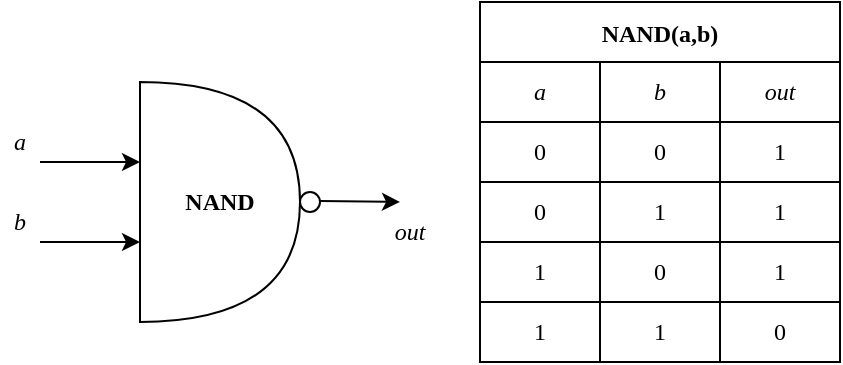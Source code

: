 <mxfile version="20.0.1" type="github"><diagram id="3jalGjM3zYfUPMl8KjoZ" name="Page-1"><mxGraphModel dx="946" dy="587" grid="1" gridSize="10" guides="1" tooltips="1" connect="1" arrows="1" fold="1" page="1" pageScale="1" pageWidth="850" pageHeight="1100" math="0" shadow="0"><root><mxCell id="0"/><mxCell id="1" parent="0"/><mxCell id="t0tzM6ASqdTErQoYh5fO-1" value="NAND(a,b)" style="shape=table;startSize=30;container=1;collapsible=0;childLayout=tableLayout;fontFamily=JetBrains Mono;fontStyle=1" vertex="1" parent="1"><mxGeometry x="440" y="80" width="180" height="180" as="geometry"/></mxCell><mxCell id="t0tzM6ASqdTErQoYh5fO-2" value="" style="shape=tableRow;horizontal=0;startSize=0;swimlaneHead=0;swimlaneBody=0;top=0;left=0;bottom=0;right=0;collapsible=0;dropTarget=0;fillColor=none;points=[[0,0.5],[1,0.5]];portConstraint=eastwest;" vertex="1" parent="t0tzM6ASqdTErQoYh5fO-1"><mxGeometry y="30" width="180" height="30" as="geometry"/></mxCell><mxCell id="t0tzM6ASqdTErQoYh5fO-3" value="a" style="shape=partialRectangle;html=1;whiteSpace=wrap;connectable=0;overflow=hidden;fillColor=none;top=0;left=0;bottom=0;right=0;pointerEvents=1;fontFamily=JetBrains Mono;fontStyle=2" vertex="1" parent="t0tzM6ASqdTErQoYh5fO-2"><mxGeometry width="60" height="30" as="geometry"><mxRectangle width="60" height="30" as="alternateBounds"/></mxGeometry></mxCell><mxCell id="t0tzM6ASqdTErQoYh5fO-4" value="b" style="shape=partialRectangle;html=1;whiteSpace=wrap;connectable=0;overflow=hidden;fillColor=none;top=0;left=0;bottom=0;right=0;pointerEvents=1;fontFamily=JetBrains Mono;fontStyle=2" vertex="1" parent="t0tzM6ASqdTErQoYh5fO-2"><mxGeometry x="60" width="60" height="30" as="geometry"><mxRectangle width="60" height="30" as="alternateBounds"/></mxGeometry></mxCell><mxCell id="t0tzM6ASqdTErQoYh5fO-5" value="out" style="shape=partialRectangle;html=1;whiteSpace=wrap;connectable=0;overflow=hidden;fillColor=none;top=0;left=0;bottom=0;right=0;pointerEvents=1;fontFamily=JetBrains Mono;fontStyle=2" vertex="1" parent="t0tzM6ASqdTErQoYh5fO-2"><mxGeometry x="120" width="60" height="30" as="geometry"><mxRectangle width="60" height="30" as="alternateBounds"/></mxGeometry></mxCell><mxCell id="t0tzM6ASqdTErQoYh5fO-6" value="" style="shape=tableRow;horizontal=0;startSize=0;swimlaneHead=0;swimlaneBody=0;top=0;left=0;bottom=0;right=0;collapsible=0;dropTarget=0;fillColor=none;points=[[0,0.5],[1,0.5]];portConstraint=eastwest;" vertex="1" parent="t0tzM6ASqdTErQoYh5fO-1"><mxGeometry y="60" width="180" height="30" as="geometry"/></mxCell><mxCell id="t0tzM6ASqdTErQoYh5fO-7" value="0" style="shape=partialRectangle;html=1;whiteSpace=wrap;connectable=0;overflow=hidden;fillColor=none;top=0;left=0;bottom=0;right=0;pointerEvents=1;fontFamily=JetBrains Mono;" vertex="1" parent="t0tzM6ASqdTErQoYh5fO-6"><mxGeometry width="60" height="30" as="geometry"><mxRectangle width="60" height="30" as="alternateBounds"/></mxGeometry></mxCell><mxCell id="t0tzM6ASqdTErQoYh5fO-8" value="0" style="shape=partialRectangle;html=1;whiteSpace=wrap;connectable=0;overflow=hidden;fillColor=none;top=0;left=0;bottom=0;right=0;pointerEvents=1;fontFamily=JetBrains Mono;" vertex="1" parent="t0tzM6ASqdTErQoYh5fO-6"><mxGeometry x="60" width="60" height="30" as="geometry"><mxRectangle width="60" height="30" as="alternateBounds"/></mxGeometry></mxCell><mxCell id="t0tzM6ASqdTErQoYh5fO-9" value="1" style="shape=partialRectangle;html=1;whiteSpace=wrap;connectable=0;overflow=hidden;fillColor=none;top=0;left=0;bottom=0;right=0;pointerEvents=1;fontFamily=JetBrains Mono;" vertex="1" parent="t0tzM6ASqdTErQoYh5fO-6"><mxGeometry x="120" width="60" height="30" as="geometry"><mxRectangle width="60" height="30" as="alternateBounds"/></mxGeometry></mxCell><mxCell id="t0tzM6ASqdTErQoYh5fO-10" value="" style="shape=tableRow;horizontal=0;startSize=0;swimlaneHead=0;swimlaneBody=0;top=0;left=0;bottom=0;right=0;collapsible=0;dropTarget=0;fillColor=none;points=[[0,0.5],[1,0.5]];portConstraint=eastwest;" vertex="1" parent="t0tzM6ASqdTErQoYh5fO-1"><mxGeometry y="90" width="180" height="30" as="geometry"/></mxCell><mxCell id="t0tzM6ASqdTErQoYh5fO-11" value="0" style="shape=partialRectangle;html=1;whiteSpace=wrap;connectable=0;overflow=hidden;fillColor=none;top=0;left=0;bottom=0;right=0;pointerEvents=1;fontFamily=JetBrains Mono;" vertex="1" parent="t0tzM6ASqdTErQoYh5fO-10"><mxGeometry width="60" height="30" as="geometry"><mxRectangle width="60" height="30" as="alternateBounds"/></mxGeometry></mxCell><mxCell id="t0tzM6ASqdTErQoYh5fO-12" value="1" style="shape=partialRectangle;html=1;whiteSpace=wrap;connectable=0;overflow=hidden;fillColor=none;top=0;left=0;bottom=0;right=0;pointerEvents=1;fontFamily=JetBrains Mono;" vertex="1" parent="t0tzM6ASqdTErQoYh5fO-10"><mxGeometry x="60" width="60" height="30" as="geometry"><mxRectangle width="60" height="30" as="alternateBounds"/></mxGeometry></mxCell><mxCell id="t0tzM6ASqdTErQoYh5fO-13" value="1" style="shape=partialRectangle;html=1;whiteSpace=wrap;connectable=0;overflow=hidden;fillColor=none;top=0;left=0;bottom=0;right=0;pointerEvents=1;fontFamily=JetBrains Mono;" vertex="1" parent="t0tzM6ASqdTErQoYh5fO-10"><mxGeometry x="120" width="60" height="30" as="geometry"><mxRectangle width="60" height="30" as="alternateBounds"/></mxGeometry></mxCell><mxCell id="t0tzM6ASqdTErQoYh5fO-14" value="" style="shape=tableRow;horizontal=0;startSize=0;swimlaneHead=0;swimlaneBody=0;top=0;left=0;bottom=0;right=0;collapsible=0;dropTarget=0;fillColor=none;points=[[0,0.5],[1,0.5]];portConstraint=eastwest;" vertex="1" parent="t0tzM6ASqdTErQoYh5fO-1"><mxGeometry y="120" width="180" height="30" as="geometry"/></mxCell><mxCell id="t0tzM6ASqdTErQoYh5fO-15" value="1" style="shape=partialRectangle;html=1;whiteSpace=wrap;connectable=0;overflow=hidden;fillColor=none;top=0;left=0;bottom=0;right=0;pointerEvents=1;fontFamily=JetBrains Mono;" vertex="1" parent="t0tzM6ASqdTErQoYh5fO-14"><mxGeometry width="60" height="30" as="geometry"><mxRectangle width="60" height="30" as="alternateBounds"/></mxGeometry></mxCell><mxCell id="t0tzM6ASqdTErQoYh5fO-16" value="0" style="shape=partialRectangle;html=1;whiteSpace=wrap;connectable=0;overflow=hidden;fillColor=none;top=0;left=0;bottom=0;right=0;pointerEvents=1;fontFamily=JetBrains Mono;" vertex="1" parent="t0tzM6ASqdTErQoYh5fO-14"><mxGeometry x="60" width="60" height="30" as="geometry"><mxRectangle width="60" height="30" as="alternateBounds"/></mxGeometry></mxCell><mxCell id="t0tzM6ASqdTErQoYh5fO-17" value="1" style="shape=partialRectangle;html=1;whiteSpace=wrap;connectable=0;overflow=hidden;fillColor=none;top=0;left=0;bottom=0;right=0;pointerEvents=1;fontFamily=JetBrains Mono;" vertex="1" parent="t0tzM6ASqdTErQoYh5fO-14"><mxGeometry x="120" width="60" height="30" as="geometry"><mxRectangle width="60" height="30" as="alternateBounds"/></mxGeometry></mxCell><mxCell id="t0tzM6ASqdTErQoYh5fO-18" style="shape=tableRow;horizontal=0;startSize=0;swimlaneHead=0;swimlaneBody=0;top=0;left=0;bottom=0;right=0;collapsible=0;dropTarget=0;fillColor=none;points=[[0,0.5],[1,0.5]];portConstraint=eastwest;" vertex="1" parent="t0tzM6ASqdTErQoYh5fO-1"><mxGeometry y="150" width="180" height="30" as="geometry"/></mxCell><mxCell id="t0tzM6ASqdTErQoYh5fO-19" value="1" style="shape=partialRectangle;html=1;whiteSpace=wrap;connectable=0;overflow=hidden;fillColor=none;top=0;left=0;bottom=0;right=0;pointerEvents=1;fontFamily=JetBrains Mono;" vertex="1" parent="t0tzM6ASqdTErQoYh5fO-18"><mxGeometry width="60" height="30" as="geometry"><mxRectangle width="60" height="30" as="alternateBounds"/></mxGeometry></mxCell><mxCell id="t0tzM6ASqdTErQoYh5fO-20" value="1" style="shape=partialRectangle;html=1;whiteSpace=wrap;connectable=0;overflow=hidden;fillColor=none;top=0;left=0;bottom=0;right=0;pointerEvents=1;fontFamily=JetBrains Mono;" vertex="1" parent="t0tzM6ASqdTErQoYh5fO-18"><mxGeometry x="60" width="60" height="30" as="geometry"><mxRectangle width="60" height="30" as="alternateBounds"/></mxGeometry></mxCell><mxCell id="t0tzM6ASqdTErQoYh5fO-21" value="0" style="shape=partialRectangle;html=1;whiteSpace=wrap;connectable=0;overflow=hidden;fillColor=none;top=0;left=0;bottom=0;right=0;pointerEvents=1;fontFamily=JetBrains Mono;" vertex="1" parent="t0tzM6ASqdTErQoYh5fO-18"><mxGeometry x="120" width="60" height="30" as="geometry"><mxRectangle width="60" height="30" as="alternateBounds"/></mxGeometry></mxCell><mxCell id="t0tzM6ASqdTErQoYh5fO-22" value="" style="shape=or;whiteSpace=wrap;html=1;fontFamily=JetBrains Mono;" vertex="1" parent="1"><mxGeometry x="270" y="120" width="80" height="120" as="geometry"/></mxCell><mxCell id="t0tzM6ASqdTErQoYh5fO-23" value="" style="ellipse;whiteSpace=wrap;html=1;aspect=fixed;fontFamily=JetBrains Mono;" vertex="1" parent="1"><mxGeometry x="350" y="175" width="10" height="10" as="geometry"/></mxCell><mxCell id="t0tzM6ASqdTErQoYh5fO-24" value="" style="endArrow=classic;html=1;rounded=0;fontFamily=JetBrains Mono;" edge="1" parent="1"><mxGeometry width="50" height="50" relative="1" as="geometry"><mxPoint x="360" y="179.5" as="sourcePoint"/><mxPoint x="400" y="180" as="targetPoint"/></mxGeometry></mxCell><mxCell id="t0tzM6ASqdTErQoYh5fO-26" value="" style="endArrow=classic;html=1;rounded=0;fontFamily=JetBrains Mono;" edge="1" parent="1"><mxGeometry width="50" height="50" relative="1" as="geometry"><mxPoint x="220" y="160" as="sourcePoint"/><mxPoint x="270" y="160" as="targetPoint"/></mxGeometry></mxCell><mxCell id="t0tzM6ASqdTErQoYh5fO-27" value="" style="endArrow=classic;html=1;rounded=0;fontFamily=JetBrains Mono;" edge="1" parent="1"><mxGeometry width="50" height="50" relative="1" as="geometry"><mxPoint x="220" y="200" as="sourcePoint"/><mxPoint x="270" y="200" as="targetPoint"/></mxGeometry></mxCell><mxCell id="t0tzM6ASqdTErQoYh5fO-28" value="&lt;b&gt;NAND&lt;/b&gt;" style="text;html=1;strokeColor=none;fillColor=none;align=center;verticalAlign=middle;whiteSpace=wrap;rounded=0;fontFamily=JetBrains Mono;" vertex="1" parent="1"><mxGeometry x="280" y="165" width="60" height="30" as="geometry"/></mxCell><mxCell id="t0tzM6ASqdTErQoYh5fO-29" value="&lt;i&gt;a&lt;/i&gt;" style="text;html=1;strokeColor=none;fillColor=none;align=center;verticalAlign=middle;whiteSpace=wrap;rounded=0;fontFamily=JetBrains Mono;" vertex="1" parent="1"><mxGeometry x="200" y="140" width="20" height="20" as="geometry"/></mxCell><mxCell id="t0tzM6ASqdTErQoYh5fO-30" value="&lt;i&gt;b&lt;/i&gt;" style="text;html=1;strokeColor=none;fillColor=none;align=center;verticalAlign=middle;whiteSpace=wrap;rounded=0;fontFamily=JetBrains Mono;" vertex="1" parent="1"><mxGeometry x="200" y="180" width="20" height="20" as="geometry"/></mxCell><mxCell id="t0tzM6ASqdTErQoYh5fO-31" value="&lt;i&gt;out&lt;/i&gt;" style="text;html=1;strokeColor=none;fillColor=none;align=center;verticalAlign=middle;whiteSpace=wrap;rounded=0;fontFamily=JetBrains Mono;" vertex="1" parent="1"><mxGeometry x="385" y="185" width="40" height="20" as="geometry"/></mxCell></root></mxGraphModel></diagram></mxfile>